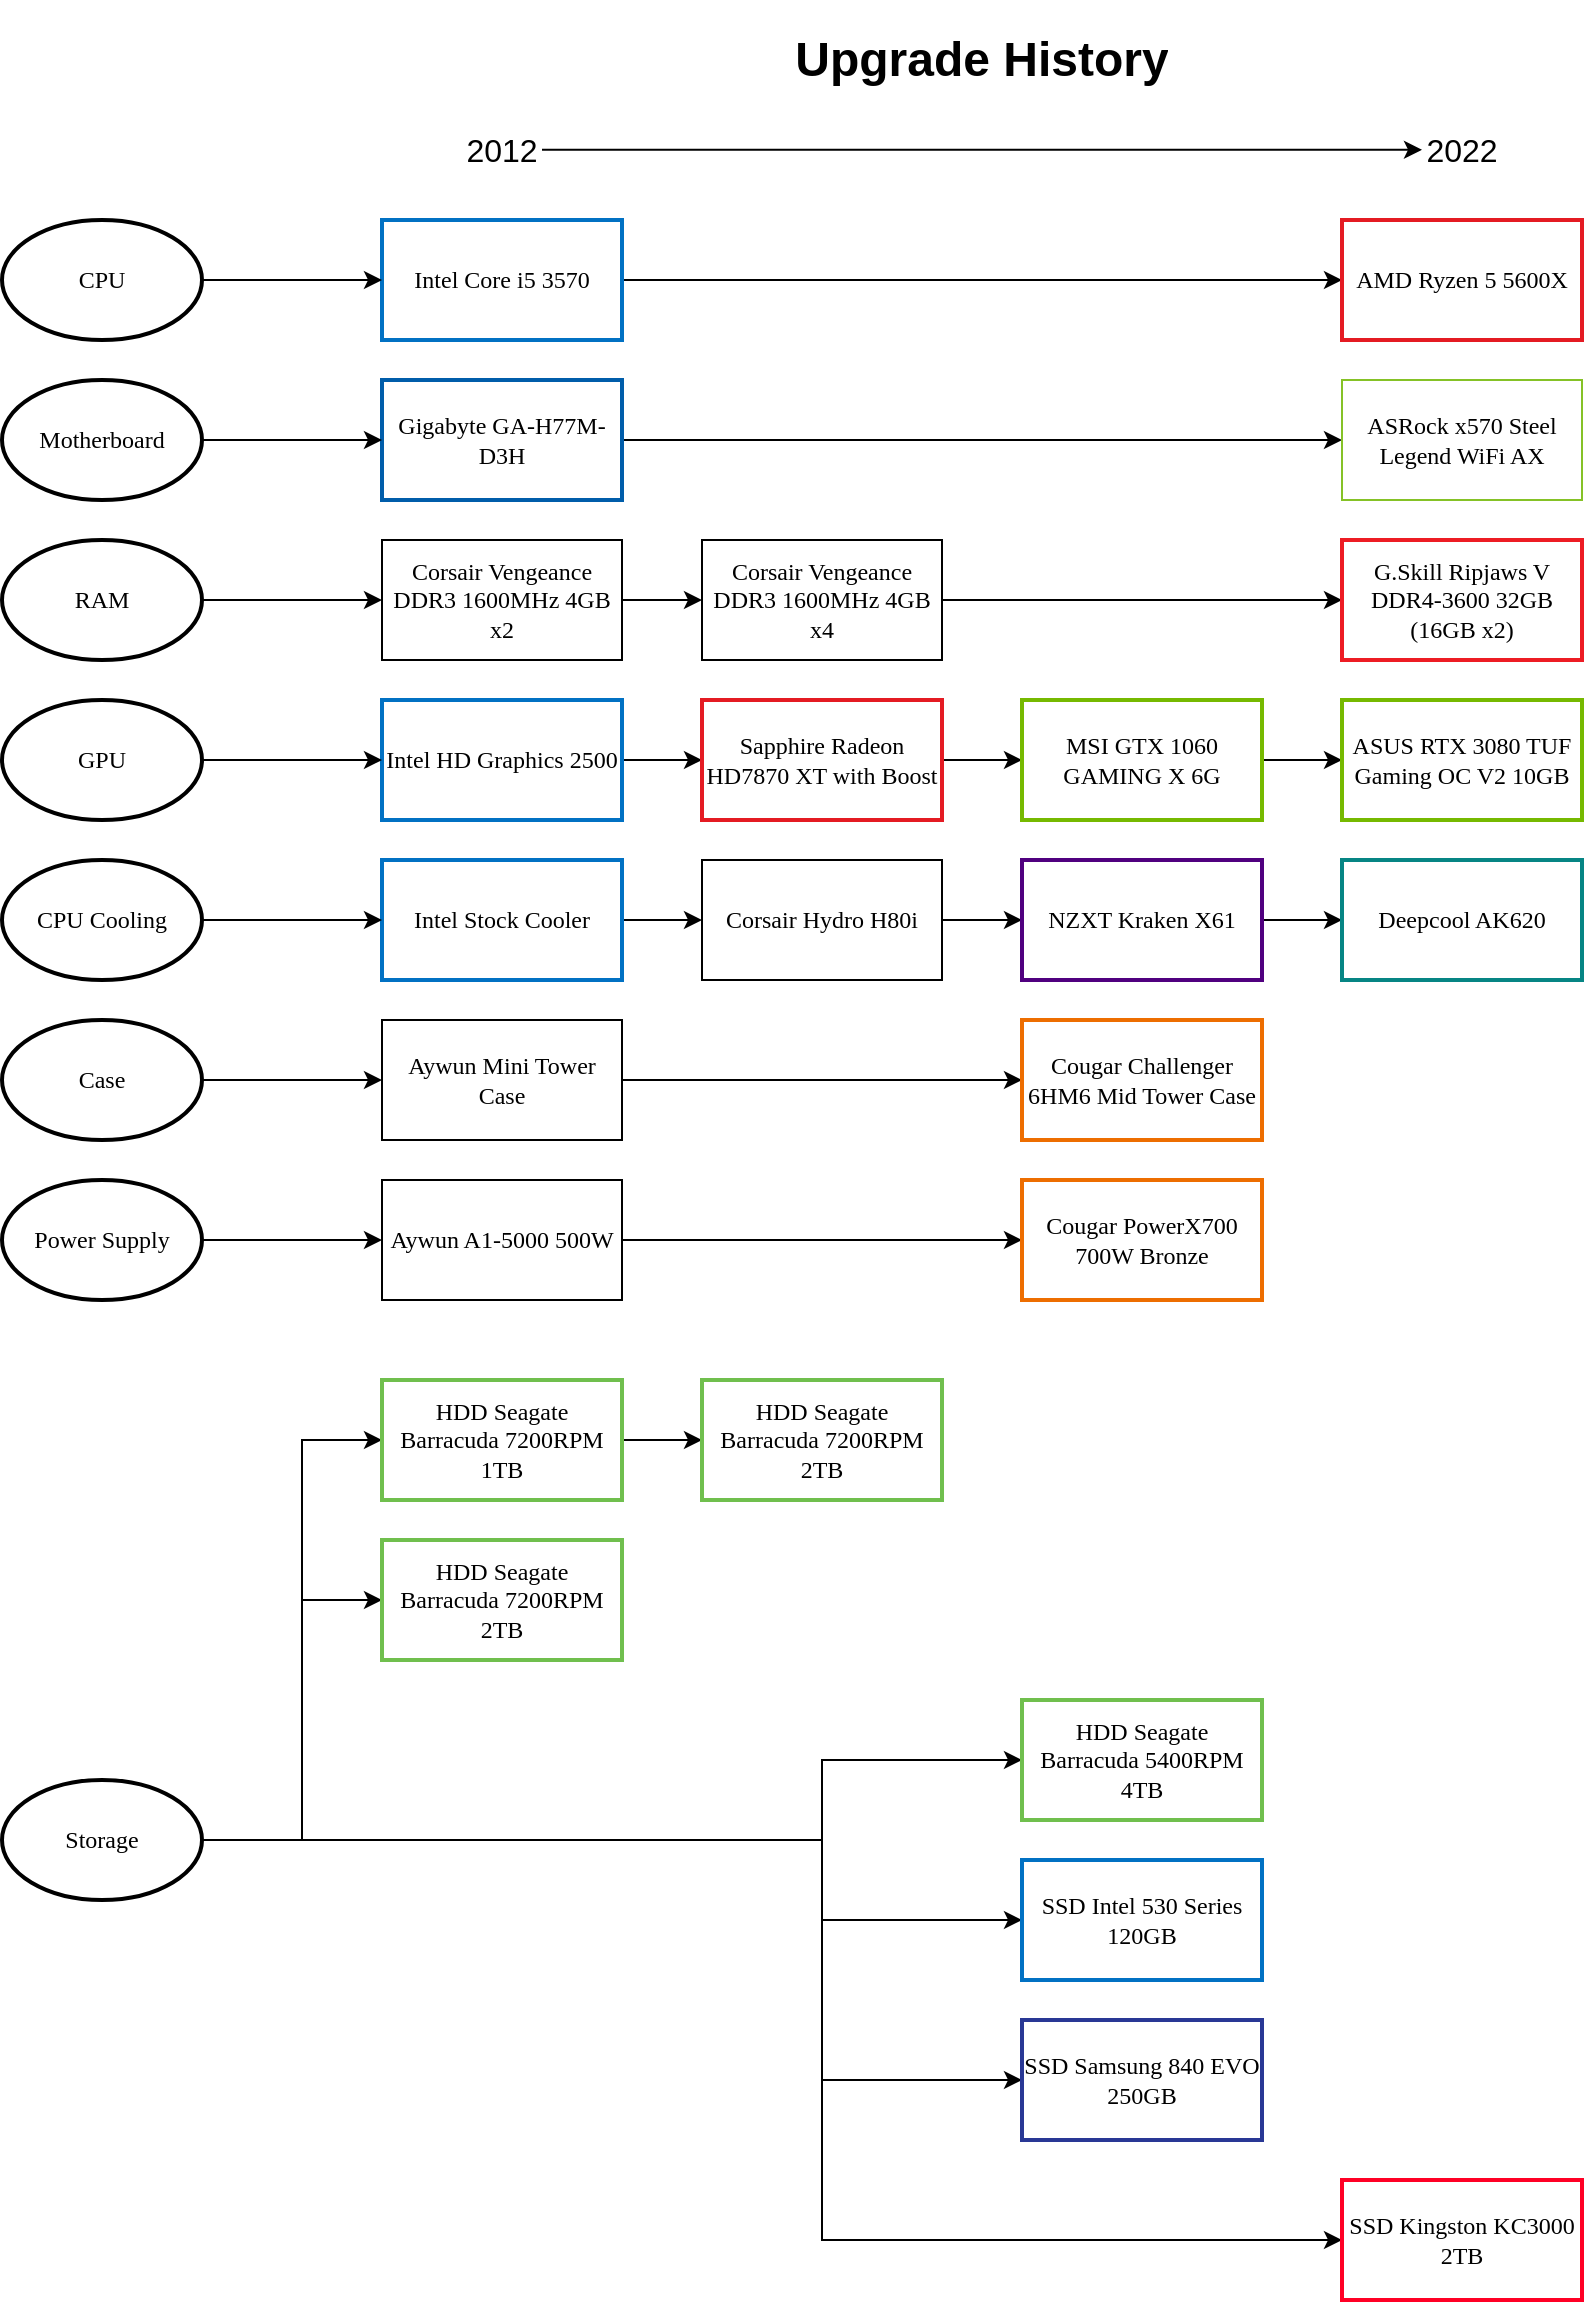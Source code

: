 <mxfile version="21.6.1" type="device">
  <diagram name="Page-1" id="cFIZZ4CqsxknPMJWiG0X">
    <mxGraphModel dx="1012" dy="999" grid="1" gridSize="10" guides="1" tooltips="1" connect="1" arrows="1" fold="1" page="1" pageScale="1" pageWidth="850" pageHeight="1100" math="0" shadow="0">
      <root>
        <mxCell id="0" />
        <mxCell id="1" parent="0" />
        <mxCell id="CsXaPJ-_1LcKrDsVRI_9-2" value="CPU" style="strokeWidth=2;html=1;shape=mxgraph.flowchart.start_1;whiteSpace=wrap;fontFamily=Verdana;" vertex="1" parent="1">
          <mxGeometry x="10" y="200" width="100" height="60" as="geometry" />
        </mxCell>
        <mxCell id="CsXaPJ-_1LcKrDsVRI_9-33" value="" style="edgeStyle=orthogonalEdgeStyle;rounded=0;orthogonalLoop=1;jettySize=auto;html=1;strokeWidth=1;fontFamily=Verdana;" edge="1" parent="1" source="CsXaPJ-_1LcKrDsVRI_9-3" target="CsXaPJ-_1LcKrDsVRI_9-32">
          <mxGeometry relative="1" as="geometry" />
        </mxCell>
        <mxCell id="CsXaPJ-_1LcKrDsVRI_9-3" value="Intel Core i5 3570" style="rounded=0;whiteSpace=wrap;html=1;strokeWidth=2;fontFamily=Verdana;strokeColor=#0171C3;" vertex="1" parent="1">
          <mxGeometry x="200" y="200" width="120" height="60" as="geometry" />
        </mxCell>
        <mxCell id="CsXaPJ-_1LcKrDsVRI_9-4" value="" style="endArrow=classic;html=1;rounded=0;exitX=1;exitY=0.5;exitDx=0;exitDy=0;exitPerimeter=0;entryX=0;entryY=0.5;entryDx=0;entryDy=0;fontFamily=Verdana;" edge="1" parent="1" source="CsXaPJ-_1LcKrDsVRI_9-2" target="CsXaPJ-_1LcKrDsVRI_9-3">
          <mxGeometry width="50" height="50" relative="1" as="geometry">
            <mxPoint x="410" y="440" as="sourcePoint" />
            <mxPoint x="460" y="390" as="targetPoint" />
          </mxGeometry>
        </mxCell>
        <mxCell id="CsXaPJ-_1LcKrDsVRI_9-5" value="Motherboard" style="strokeWidth=2;html=1;shape=mxgraph.flowchart.start_1;whiteSpace=wrap;fontFamily=Verdana;" vertex="1" parent="1">
          <mxGeometry x="10" y="280" width="100" height="60" as="geometry" />
        </mxCell>
        <mxCell id="CsXaPJ-_1LcKrDsVRI_9-31" value="" style="edgeStyle=orthogonalEdgeStyle;rounded=0;orthogonalLoop=1;jettySize=auto;html=1;strokeWidth=1;fontFamily=Verdana;" edge="1" parent="1" source="CsXaPJ-_1LcKrDsVRI_9-6" target="CsXaPJ-_1LcKrDsVRI_9-30">
          <mxGeometry relative="1" as="geometry" />
        </mxCell>
        <mxCell id="CsXaPJ-_1LcKrDsVRI_9-6" value="Gigabyte GA-H77M-D3H" style="rounded=0;whiteSpace=wrap;html=1;strokeWidth=2;fontFamily=Verdana;labelBackgroundColor=none;fillColor=#FFFFFF;strokeColor=#005DAA;" vertex="1" parent="1">
          <mxGeometry x="200" y="280" width="120" height="60" as="geometry" />
        </mxCell>
        <mxCell id="CsXaPJ-_1LcKrDsVRI_9-7" value="" style="endArrow=classic;html=1;rounded=0;exitX=1;exitY=0.5;exitDx=0;exitDy=0;exitPerimeter=0;entryX=0;entryY=0.5;entryDx=0;entryDy=0;fontFamily=Verdana;" edge="1" parent="1" source="CsXaPJ-_1LcKrDsVRI_9-5" target="CsXaPJ-_1LcKrDsVRI_9-6">
          <mxGeometry width="50" height="50" relative="1" as="geometry">
            <mxPoint x="410" y="520" as="sourcePoint" />
            <mxPoint x="460" y="470" as="targetPoint" />
          </mxGeometry>
        </mxCell>
        <mxCell id="CsXaPJ-_1LcKrDsVRI_9-8" value="RAM" style="strokeWidth=2;html=1;shape=mxgraph.flowchart.start_1;whiteSpace=wrap;fontFamily=Verdana;" vertex="1" parent="1">
          <mxGeometry x="10" y="360" width="100" height="60" as="geometry" />
        </mxCell>
        <mxCell id="CsXaPJ-_1LcKrDsVRI_9-36" value="" style="edgeStyle=orthogonalEdgeStyle;rounded=0;orthogonalLoop=1;jettySize=auto;html=1;strokeWidth=1;fontFamily=Verdana;" edge="1" parent="1" source="CsXaPJ-_1LcKrDsVRI_9-9" target="CsXaPJ-_1LcKrDsVRI_9-35">
          <mxGeometry relative="1" as="geometry" />
        </mxCell>
        <mxCell id="CsXaPJ-_1LcKrDsVRI_9-9" value="Corsair Vengeance DDR3 1600MHz 4GB x2" style="rounded=0;whiteSpace=wrap;html=1;strokeWidth=1;fontFamily=Verdana;" vertex="1" parent="1">
          <mxGeometry x="200" y="360" width="120" height="60" as="geometry" />
        </mxCell>
        <mxCell id="CsXaPJ-_1LcKrDsVRI_9-10" value="" style="endArrow=classic;html=1;rounded=0;exitX=1;exitY=0.5;exitDx=0;exitDy=0;exitPerimeter=0;entryX=0;entryY=0.5;entryDx=0;entryDy=0;fontFamily=Verdana;" edge="1" parent="1" source="CsXaPJ-_1LcKrDsVRI_9-8" target="CsXaPJ-_1LcKrDsVRI_9-9">
          <mxGeometry width="50" height="50" relative="1" as="geometry">
            <mxPoint x="410" y="600" as="sourcePoint" />
            <mxPoint x="460" y="550" as="targetPoint" />
          </mxGeometry>
        </mxCell>
        <mxCell id="CsXaPJ-_1LcKrDsVRI_9-14" value="GPU" style="strokeWidth=2;html=1;shape=mxgraph.flowchart.start_1;whiteSpace=wrap;fontFamily=Verdana;" vertex="1" parent="1">
          <mxGeometry x="10" y="440" width="100" height="60" as="geometry" />
        </mxCell>
        <mxCell id="CsXaPJ-_1LcKrDsVRI_9-41" value="" style="edgeStyle=orthogonalEdgeStyle;rounded=0;orthogonalLoop=1;jettySize=auto;html=1;exitX=1;exitY=0.5;exitDx=0;exitDy=0;strokeWidth=1;fontFamily=Verdana;" edge="1" parent="1" source="CsXaPJ-_1LcKrDsVRI_9-67" target="CsXaPJ-_1LcKrDsVRI_9-40">
          <mxGeometry relative="1" as="geometry">
            <mxPoint x="570" y="470" as="sourcePoint" />
          </mxGeometry>
        </mxCell>
        <mxCell id="CsXaPJ-_1LcKrDsVRI_9-74" style="edgeStyle=orthogonalEdgeStyle;rounded=0;orthogonalLoop=1;jettySize=auto;html=1;entryX=0;entryY=0.5;entryDx=0;entryDy=0;strokeWidth=1;fontFamily=Verdana;" edge="1" parent="1" source="CsXaPJ-_1LcKrDsVRI_9-15" target="CsXaPJ-_1LcKrDsVRI_9-67">
          <mxGeometry relative="1" as="geometry" />
        </mxCell>
        <mxCell id="CsXaPJ-_1LcKrDsVRI_9-15" value="Intel HD Graphics 2500" style="rounded=0;whiteSpace=wrap;html=1;strokeWidth=2;fontFamily=Verdana;strokeColor=#0171C3;" vertex="1" parent="1">
          <mxGeometry x="200" y="440" width="120" height="60" as="geometry" />
        </mxCell>
        <mxCell id="CsXaPJ-_1LcKrDsVRI_9-16" value="" style="endArrow=classic;html=1;rounded=0;exitX=1;exitY=0.5;exitDx=0;exitDy=0;exitPerimeter=0;entryX=0;entryY=0.5;entryDx=0;entryDy=0;fontFamily=Verdana;" edge="1" parent="1" source="CsXaPJ-_1LcKrDsVRI_9-14" target="CsXaPJ-_1LcKrDsVRI_9-15">
          <mxGeometry width="50" height="50" relative="1" as="geometry">
            <mxPoint x="410" y="680" as="sourcePoint" />
            <mxPoint x="460" y="630" as="targetPoint" />
          </mxGeometry>
        </mxCell>
        <mxCell id="CsXaPJ-_1LcKrDsVRI_9-76" style="edgeStyle=orthogonalEdgeStyle;rounded=0;orthogonalLoop=1;jettySize=auto;html=1;entryX=0;entryY=0.5;entryDx=0;entryDy=0;" edge="1" parent="1" source="CsXaPJ-_1LcKrDsVRI_9-17" target="CsXaPJ-_1LcKrDsVRI_9-68">
          <mxGeometry relative="1" as="geometry">
            <Array as="points">
              <mxPoint x="420" y="1010" />
              <mxPoint x="420" y="970" />
            </Array>
          </mxGeometry>
        </mxCell>
        <mxCell id="CsXaPJ-_1LcKrDsVRI_9-78" style="edgeStyle=orthogonalEdgeStyle;rounded=0;orthogonalLoop=1;jettySize=auto;html=1;entryX=0;entryY=0.5;entryDx=0;entryDy=0;" edge="1" parent="1" source="CsXaPJ-_1LcKrDsVRI_9-17" target="CsXaPJ-_1LcKrDsVRI_9-62">
          <mxGeometry relative="1" as="geometry">
            <Array as="points">
              <mxPoint x="420" y="1010" />
              <mxPoint x="420" y="1050" />
            </Array>
          </mxGeometry>
        </mxCell>
        <mxCell id="CsXaPJ-_1LcKrDsVRI_9-79" style="edgeStyle=orthogonalEdgeStyle;rounded=0;orthogonalLoop=1;jettySize=auto;html=1;entryX=0;entryY=0.5;entryDx=0;entryDy=0;" edge="1" parent="1" source="CsXaPJ-_1LcKrDsVRI_9-17" target="CsXaPJ-_1LcKrDsVRI_9-58">
          <mxGeometry relative="1" as="geometry">
            <Array as="points">
              <mxPoint x="420" y="1010" />
              <mxPoint x="420" y="1130" />
            </Array>
          </mxGeometry>
        </mxCell>
        <mxCell id="CsXaPJ-_1LcKrDsVRI_9-80" style="edgeStyle=orthogonalEdgeStyle;rounded=0;orthogonalLoop=1;jettySize=auto;html=1;entryX=0;entryY=0.5;entryDx=0;entryDy=0;" edge="1" parent="1" source="CsXaPJ-_1LcKrDsVRI_9-17" target="CsXaPJ-_1LcKrDsVRI_9-18">
          <mxGeometry relative="1" as="geometry">
            <Array as="points">
              <mxPoint x="160" y="1010" />
              <mxPoint x="160" y="890" />
            </Array>
          </mxGeometry>
        </mxCell>
        <mxCell id="CsXaPJ-_1LcKrDsVRI_9-81" style="edgeStyle=orthogonalEdgeStyle;rounded=0;orthogonalLoop=1;jettySize=auto;html=1;entryX=0;entryY=0.5;entryDx=0;entryDy=0;" edge="1" parent="1" source="CsXaPJ-_1LcKrDsVRI_9-17" target="CsXaPJ-_1LcKrDsVRI_9-56">
          <mxGeometry relative="1" as="geometry">
            <Array as="points">
              <mxPoint x="160" y="1010" />
              <mxPoint x="160" y="810" />
            </Array>
          </mxGeometry>
        </mxCell>
        <mxCell id="CsXaPJ-_1LcKrDsVRI_9-82" style="edgeStyle=orthogonalEdgeStyle;rounded=0;orthogonalLoop=1;jettySize=auto;html=1;entryX=0;entryY=0.5;entryDx=0;entryDy=0;" edge="1" parent="1" source="CsXaPJ-_1LcKrDsVRI_9-17" target="CsXaPJ-_1LcKrDsVRI_9-69">
          <mxGeometry relative="1" as="geometry">
            <Array as="points">
              <mxPoint x="420" y="1010" />
              <mxPoint x="420" y="1210" />
            </Array>
          </mxGeometry>
        </mxCell>
        <mxCell id="CsXaPJ-_1LcKrDsVRI_9-17" value="Storage" style="strokeWidth=2;html=1;shape=mxgraph.flowchart.start_1;whiteSpace=wrap;fontFamily=Verdana;" vertex="1" parent="1">
          <mxGeometry x="10" y="980" width="100" height="60" as="geometry" />
        </mxCell>
        <mxCell id="CsXaPJ-_1LcKrDsVRI_9-18" value="HDD Seagate Barracuda 7200RPM 2TB" style="rounded=0;whiteSpace=wrap;html=1;strokeWidth=2;fontFamily=Verdana;fillColor=#FFFFFF;strokeColor=#70BF4E;" vertex="1" parent="1">
          <mxGeometry x="200" y="860" width="120" height="60" as="geometry" />
        </mxCell>
        <mxCell id="CsXaPJ-_1LcKrDsVRI_9-20" value="Case" style="strokeWidth=2;html=1;shape=mxgraph.flowchart.start_1;whiteSpace=wrap;fontFamily=Verdana;" vertex="1" parent="1">
          <mxGeometry x="10" y="600" width="100" height="60" as="geometry" />
        </mxCell>
        <mxCell id="CsXaPJ-_1LcKrDsVRI_9-46" value="" style="edgeStyle=orthogonalEdgeStyle;rounded=0;orthogonalLoop=1;jettySize=auto;html=1;strokeWidth=1;fontFamily=Verdana;" edge="1" parent="1" source="CsXaPJ-_1LcKrDsVRI_9-21" target="CsXaPJ-_1LcKrDsVRI_9-45">
          <mxGeometry relative="1" as="geometry" />
        </mxCell>
        <mxCell id="CsXaPJ-_1LcKrDsVRI_9-21" value="Aywun Mini Tower Case" style="rounded=0;whiteSpace=wrap;html=1;strokeWidth=1;fontFamily=Verdana;" vertex="1" parent="1">
          <mxGeometry x="200" y="600" width="120" height="60" as="geometry" />
        </mxCell>
        <mxCell id="CsXaPJ-_1LcKrDsVRI_9-22" value="" style="endArrow=classic;html=1;rounded=0;exitX=1;exitY=0.5;exitDx=0;exitDy=0;exitPerimeter=0;entryX=0;entryY=0.5;entryDx=0;entryDy=0;fontFamily=Verdana;" edge="1" parent="1" source="CsXaPJ-_1LcKrDsVRI_9-20" target="CsXaPJ-_1LcKrDsVRI_9-21">
          <mxGeometry width="50" height="50" relative="1" as="geometry">
            <mxPoint x="410" y="840" as="sourcePoint" />
            <mxPoint x="460" y="790" as="targetPoint" />
          </mxGeometry>
        </mxCell>
        <mxCell id="CsXaPJ-_1LcKrDsVRI_9-23" value="CPU Cooling" style="strokeWidth=2;html=1;shape=mxgraph.flowchart.start_1;whiteSpace=wrap;fontFamily=Verdana;" vertex="1" parent="1">
          <mxGeometry x="10" y="520" width="100" height="60" as="geometry" />
        </mxCell>
        <mxCell id="CsXaPJ-_1LcKrDsVRI_9-48" value="" style="edgeStyle=orthogonalEdgeStyle;rounded=0;orthogonalLoop=1;jettySize=auto;html=1;strokeWidth=1;fontFamily=Verdana;" edge="1" parent="1" source="CsXaPJ-_1LcKrDsVRI_9-24" target="CsXaPJ-_1LcKrDsVRI_9-47">
          <mxGeometry relative="1" as="geometry" />
        </mxCell>
        <mxCell id="CsXaPJ-_1LcKrDsVRI_9-24" value="Intel Stock Cooler" style="rounded=0;whiteSpace=wrap;html=1;strokeWidth=2;fontFamily=Verdana;strokeColor=#0171C3;" vertex="1" parent="1">
          <mxGeometry x="200" y="520" width="120" height="60" as="geometry" />
        </mxCell>
        <mxCell id="CsXaPJ-_1LcKrDsVRI_9-25" value="" style="endArrow=classic;html=1;rounded=0;exitX=1;exitY=0.5;exitDx=0;exitDy=0;exitPerimeter=0;entryX=0;entryY=0.5;entryDx=0;entryDy=0;fontFamily=Verdana;" edge="1" parent="1" source="CsXaPJ-_1LcKrDsVRI_9-23" target="CsXaPJ-_1LcKrDsVRI_9-24">
          <mxGeometry width="50" height="50" relative="1" as="geometry">
            <mxPoint x="410" y="760" as="sourcePoint" />
            <mxPoint x="460" y="710" as="targetPoint" />
          </mxGeometry>
        </mxCell>
        <mxCell id="CsXaPJ-_1LcKrDsVRI_9-26" value="Power Supply" style="strokeWidth=2;html=1;shape=mxgraph.flowchart.start_1;whiteSpace=wrap;fontFamily=Verdana;" vertex="1" parent="1">
          <mxGeometry x="10" y="680" width="100" height="60" as="geometry" />
        </mxCell>
        <mxCell id="CsXaPJ-_1LcKrDsVRI_9-55" value="" style="edgeStyle=orthogonalEdgeStyle;rounded=0;orthogonalLoop=1;jettySize=auto;html=1;strokeWidth=1;fontFamily=Verdana;" edge="1" parent="1" source="CsXaPJ-_1LcKrDsVRI_9-27" target="CsXaPJ-_1LcKrDsVRI_9-54">
          <mxGeometry relative="1" as="geometry" />
        </mxCell>
        <mxCell id="CsXaPJ-_1LcKrDsVRI_9-27" value="Aywun A1-5000 500W" style="rounded=0;whiteSpace=wrap;html=1;strokeWidth=1;fontFamily=Verdana;fillColor=#FFFFFF;" vertex="1" parent="1">
          <mxGeometry x="200" y="680" width="120" height="60" as="geometry" />
        </mxCell>
        <mxCell id="CsXaPJ-_1LcKrDsVRI_9-28" value="" style="endArrow=classic;html=1;rounded=0;exitX=1;exitY=0.5;exitDx=0;exitDy=0;exitPerimeter=0;entryX=0;entryY=0.5;entryDx=0;entryDy=0;fontFamily=Verdana;" edge="1" parent="1" source="CsXaPJ-_1LcKrDsVRI_9-26" target="CsXaPJ-_1LcKrDsVRI_9-27">
          <mxGeometry width="50" height="50" relative="1" as="geometry">
            <mxPoint x="410" y="920" as="sourcePoint" />
            <mxPoint x="460" y="870" as="targetPoint" />
          </mxGeometry>
        </mxCell>
        <mxCell id="CsXaPJ-_1LcKrDsVRI_9-30" value="ASRock x570 Steel Legend WiFi AX" style="rounded=0;whiteSpace=wrap;html=1;strokeWidth=1;fontFamily=Verdana;strokeColor=#85C226;" vertex="1" parent="1">
          <mxGeometry x="680" y="280" width="120" height="60" as="geometry" />
        </mxCell>
        <mxCell id="CsXaPJ-_1LcKrDsVRI_9-32" value="AMD Ryzen 5 5600X" style="rounded=0;whiteSpace=wrap;html=1;strokeWidth=2;fontFamily=Verdana;strokeColor=#E41B23;" vertex="1" parent="1">
          <mxGeometry x="680" y="200" width="120" height="60" as="geometry" />
        </mxCell>
        <mxCell id="CsXaPJ-_1LcKrDsVRI_9-39" value="" style="edgeStyle=orthogonalEdgeStyle;rounded=0;orthogonalLoop=1;jettySize=auto;html=1;strokeWidth=1;fontFamily=Verdana;" edge="1" parent="1" source="CsXaPJ-_1LcKrDsVRI_9-35" target="CsXaPJ-_1LcKrDsVRI_9-38">
          <mxGeometry relative="1" as="geometry" />
        </mxCell>
        <mxCell id="CsXaPJ-_1LcKrDsVRI_9-35" value="Corsair Vengeance DDR3 1600MHz 4GB x4" style="rounded=0;whiteSpace=wrap;html=1;strokeWidth=1;fontFamily=Verdana;strokeColor=#000000;" vertex="1" parent="1">
          <mxGeometry x="360" y="360" width="120" height="60" as="geometry" />
        </mxCell>
        <mxCell id="CsXaPJ-_1LcKrDsVRI_9-38" value="G.Skill Ripjaws V DDR4-3600 32GB (16GB x2)" style="rounded=0;whiteSpace=wrap;html=1;strokeWidth=2;fontFamily=Verdana;strokeColor=#ED1C24;" vertex="1" parent="1">
          <mxGeometry x="680" y="360" width="120" height="60" as="geometry" />
        </mxCell>
        <mxCell id="CsXaPJ-_1LcKrDsVRI_9-43" value="" style="edgeStyle=orthogonalEdgeStyle;rounded=0;orthogonalLoop=1;jettySize=auto;html=1;strokeWidth=1;fontFamily=Verdana;" edge="1" parent="1" source="CsXaPJ-_1LcKrDsVRI_9-40" target="CsXaPJ-_1LcKrDsVRI_9-42">
          <mxGeometry relative="1" as="geometry" />
        </mxCell>
        <mxCell id="CsXaPJ-_1LcKrDsVRI_9-40" value="MSI GTX 1060 GAMING X 6G" style="rounded=0;whiteSpace=wrap;html=1;strokeWidth=2;fontFamily=Verdana;strokeColor=#76B900;" vertex="1" parent="1">
          <mxGeometry x="520" y="440" width="120" height="60" as="geometry" />
        </mxCell>
        <mxCell id="CsXaPJ-_1LcKrDsVRI_9-42" value="ASUS RTX 3080 TUF Gaming OC V2 10GB" style="rounded=0;whiteSpace=wrap;html=1;strokeWidth=2;fontFamily=Verdana;strokeColor=#76B900;" vertex="1" parent="1">
          <mxGeometry x="680" y="440" width="120" height="60" as="geometry" />
        </mxCell>
        <mxCell id="CsXaPJ-_1LcKrDsVRI_9-45" value="Cougar Challenger 6HM6 Mid Tower Case" style="rounded=0;whiteSpace=wrap;html=1;strokeWidth=2;fontFamily=Verdana;strokeColor=#ED6D00;" vertex="1" parent="1">
          <mxGeometry x="520" y="600" width="120" height="60" as="geometry" />
        </mxCell>
        <mxCell id="CsXaPJ-_1LcKrDsVRI_9-50" value="" style="edgeStyle=orthogonalEdgeStyle;rounded=0;orthogonalLoop=1;jettySize=auto;html=1;strokeWidth=1;fontFamily=Verdana;" edge="1" parent="1" source="CsXaPJ-_1LcKrDsVRI_9-47" target="CsXaPJ-_1LcKrDsVRI_9-49">
          <mxGeometry relative="1" as="geometry" />
        </mxCell>
        <mxCell id="CsXaPJ-_1LcKrDsVRI_9-47" value="Corsair Hydro H80i" style="rounded=0;whiteSpace=wrap;html=1;strokeWidth=1;fontFamily=Verdana;fillColor=#FFFFFF;" vertex="1" parent="1">
          <mxGeometry x="360" y="520" width="120" height="60" as="geometry" />
        </mxCell>
        <mxCell id="CsXaPJ-_1LcKrDsVRI_9-52" value="" style="edgeStyle=orthogonalEdgeStyle;rounded=0;orthogonalLoop=1;jettySize=auto;html=1;strokeWidth=1;fontFamily=Verdana;" edge="1" parent="1" source="CsXaPJ-_1LcKrDsVRI_9-49" target="CsXaPJ-_1LcKrDsVRI_9-51">
          <mxGeometry relative="1" as="geometry" />
        </mxCell>
        <mxCell id="CsXaPJ-_1LcKrDsVRI_9-49" value="NZXT Kraken X61" style="rounded=0;whiteSpace=wrap;html=1;strokeWidth=2;fontFamily=Verdana;fillColor=#FFFFFF;strokeColor=#50007F;" vertex="1" parent="1">
          <mxGeometry x="520" y="520" width="120" height="60" as="geometry" />
        </mxCell>
        <mxCell id="CsXaPJ-_1LcKrDsVRI_9-51" value="Deepcool AK620" style="rounded=0;whiteSpace=wrap;html=1;strokeWidth=2;fontFamily=Verdana;strokeColor=#068584;" vertex="1" parent="1">
          <mxGeometry x="680" y="520" width="120" height="60" as="geometry" />
        </mxCell>
        <mxCell id="CsXaPJ-_1LcKrDsVRI_9-54" value="Cougar PowerX700 700W Bronze" style="rounded=0;whiteSpace=wrap;html=1;strokeWidth=2;fontFamily=Verdana;strokeColor=#ED6D00;" vertex="1" parent="1">
          <mxGeometry x="520" y="680" width="120" height="60" as="geometry" />
        </mxCell>
        <mxCell id="CsXaPJ-_1LcKrDsVRI_9-90" style="edgeStyle=orthogonalEdgeStyle;rounded=0;orthogonalLoop=1;jettySize=auto;html=1;entryX=0;entryY=0.5;entryDx=0;entryDy=0;" edge="1" parent="1" source="CsXaPJ-_1LcKrDsVRI_9-56" target="CsXaPJ-_1LcKrDsVRI_9-64">
          <mxGeometry relative="1" as="geometry" />
        </mxCell>
        <mxCell id="CsXaPJ-_1LcKrDsVRI_9-56" value="&lt;div&gt;HDD Seagate Barracuda 7200RPM 1TB&lt;/div&gt;" style="whiteSpace=wrap;html=1;strokeWidth=2;fontFamily=Verdana;fillColor=#FFFFFF;strokeColor=#70BF4E;" vertex="1" parent="1">
          <mxGeometry x="200" y="780" width="120" height="60" as="geometry" />
        </mxCell>
        <mxCell id="CsXaPJ-_1LcKrDsVRI_9-58" value="SSD Samsung 840 EVO 250GB" style="whiteSpace=wrap;html=1;strokeWidth=2;fontFamily=Verdana;strokeColor=#293895;" vertex="1" parent="1">
          <mxGeometry x="520" y="1100" width="120" height="60" as="geometry" />
        </mxCell>
        <mxCell id="CsXaPJ-_1LcKrDsVRI_9-62" value="SSD Intel 530 Series 120GB" style="whiteSpace=wrap;html=1;strokeWidth=2;fontFamily=Verdana;strokeColor=#0171C3;" vertex="1" parent="1">
          <mxGeometry x="520" y="1020" width="120" height="60" as="geometry" />
        </mxCell>
        <mxCell id="CsXaPJ-_1LcKrDsVRI_9-64" value="HDD Seagate Barracuda 7200RPM 2TB" style="whiteSpace=wrap;html=1;strokeWidth=2;fontFamily=Verdana;fillColor=#FFFFFF;strokeColor=#70BF4E;" vertex="1" parent="1">
          <mxGeometry x="360" y="780" width="120" height="60" as="geometry" />
        </mxCell>
        <mxCell id="CsXaPJ-_1LcKrDsVRI_9-67" value="Sapphire Radeon HD7870 XT with Boost" style="rounded=0;whiteSpace=wrap;html=1;strokeWidth=2;fontFamily=Verdana;fillColor=#FFFFFF;strokeColor=#E41B23;" vertex="1" parent="1">
          <mxGeometry x="360" y="440" width="120" height="60" as="geometry" />
        </mxCell>
        <mxCell id="CsXaPJ-_1LcKrDsVRI_9-68" value="HDD Seagate Barracuda 5400RPM 4TB" style="whiteSpace=wrap;html=1;strokeWidth=2;fontFamily=Verdana;strokeColor=#70BF4E;" vertex="1" parent="1">
          <mxGeometry x="520" y="940" width="120" height="60" as="geometry" />
        </mxCell>
        <mxCell id="CsXaPJ-_1LcKrDsVRI_9-69" value="&lt;div&gt;SSD Kingston KC3000 2TB&lt;/div&gt;" style="whiteSpace=wrap;html=1;strokeWidth=2;fontFamily=Verdana;strokeColor=#FF0025;" vertex="1" parent="1">
          <mxGeometry x="680" y="1180" width="120" height="60" as="geometry" />
        </mxCell>
        <mxCell id="CsXaPJ-_1LcKrDsVRI_9-92" value="&lt;h1&gt;Upgrade History&lt;/h1&gt;" style="text;html=1;strokeColor=none;fillColor=none;spacing=5;spacingTop=-20;whiteSpace=wrap;overflow=hidden;rounded=0;align=center;" vertex="1" parent="1">
          <mxGeometry x="240" y="100" width="520" height="40" as="geometry" />
        </mxCell>
        <mxCell id="CsXaPJ-_1LcKrDsVRI_9-94" value="&lt;font style=&quot;font-size: 16px;&quot;&gt;2012&lt;/font&gt;" style="text;html=1;strokeColor=none;fillColor=none;align=center;verticalAlign=middle;whiteSpace=wrap;rounded=0;" vertex="1" parent="1">
          <mxGeometry x="200" y="150" width="120" height="30" as="geometry" />
        </mxCell>
        <mxCell id="CsXaPJ-_1LcKrDsVRI_9-95" value="&lt;div style=&quot;font-size: 16px;&quot;&gt;&lt;font style=&quot;font-size: 16px;&quot;&gt;2022&lt;/font&gt;&lt;/div&gt;" style="text;html=1;strokeColor=none;fillColor=none;align=center;verticalAlign=middle;whiteSpace=wrap;rounded=0;" vertex="1" parent="1">
          <mxGeometry x="680" y="150" width="120" height="30" as="geometry" />
        </mxCell>
        <mxCell id="CsXaPJ-_1LcKrDsVRI_9-97" value="" style="endArrow=classic;html=1;rounded=0;" edge="1" parent="1">
          <mxGeometry width="50" height="50" relative="1" as="geometry">
            <mxPoint x="280" y="164.88" as="sourcePoint" />
            <mxPoint x="720" y="164.88" as="targetPoint" />
          </mxGeometry>
        </mxCell>
      </root>
    </mxGraphModel>
  </diagram>
</mxfile>
